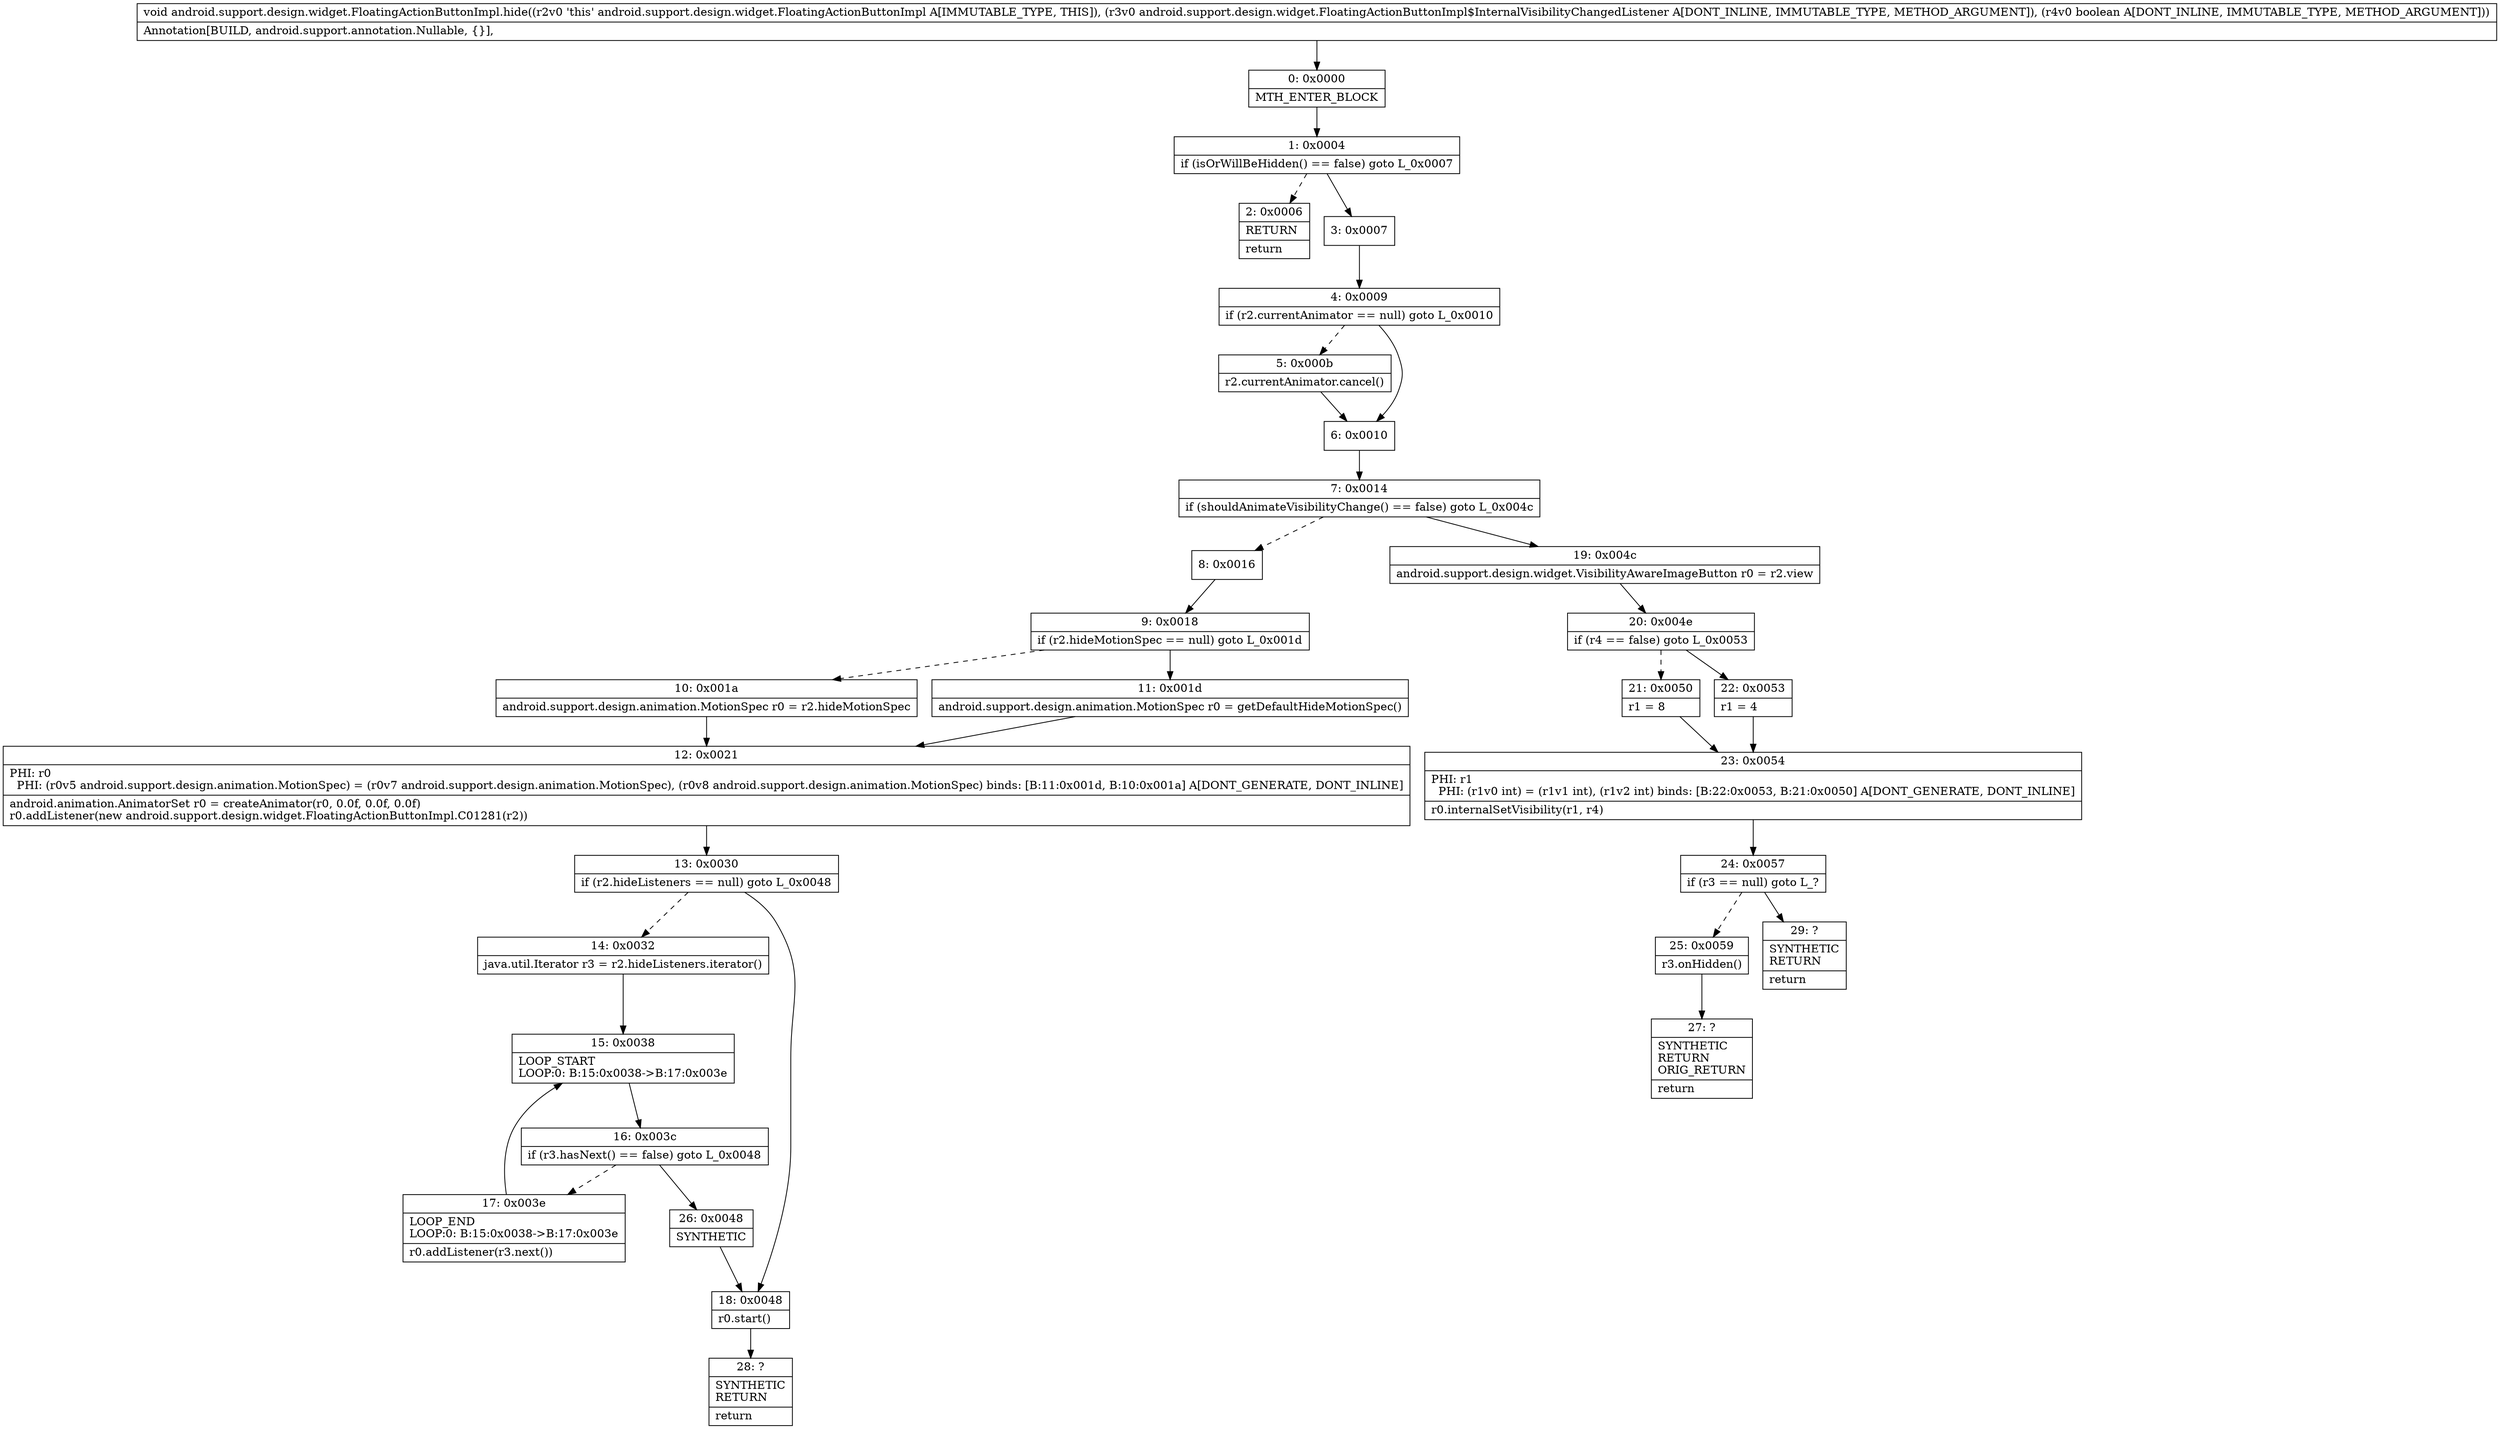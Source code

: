 digraph "CFG forandroid.support.design.widget.FloatingActionButtonImpl.hide(Landroid\/support\/design\/widget\/FloatingActionButtonImpl$InternalVisibilityChangedListener;Z)V" {
Node_0 [shape=record,label="{0\:\ 0x0000|MTH_ENTER_BLOCK\l}"];
Node_1 [shape=record,label="{1\:\ 0x0004|if (isOrWillBeHidden() == false) goto L_0x0007\l}"];
Node_2 [shape=record,label="{2\:\ 0x0006|RETURN\l|return\l}"];
Node_3 [shape=record,label="{3\:\ 0x0007}"];
Node_4 [shape=record,label="{4\:\ 0x0009|if (r2.currentAnimator == null) goto L_0x0010\l}"];
Node_5 [shape=record,label="{5\:\ 0x000b|r2.currentAnimator.cancel()\l}"];
Node_6 [shape=record,label="{6\:\ 0x0010}"];
Node_7 [shape=record,label="{7\:\ 0x0014|if (shouldAnimateVisibilityChange() == false) goto L_0x004c\l}"];
Node_8 [shape=record,label="{8\:\ 0x0016}"];
Node_9 [shape=record,label="{9\:\ 0x0018|if (r2.hideMotionSpec == null) goto L_0x001d\l}"];
Node_10 [shape=record,label="{10\:\ 0x001a|android.support.design.animation.MotionSpec r0 = r2.hideMotionSpec\l}"];
Node_11 [shape=record,label="{11\:\ 0x001d|android.support.design.animation.MotionSpec r0 = getDefaultHideMotionSpec()\l}"];
Node_12 [shape=record,label="{12\:\ 0x0021|PHI: r0 \l  PHI: (r0v5 android.support.design.animation.MotionSpec) = (r0v7 android.support.design.animation.MotionSpec), (r0v8 android.support.design.animation.MotionSpec) binds: [B:11:0x001d, B:10:0x001a] A[DONT_GENERATE, DONT_INLINE]\l|android.animation.AnimatorSet r0 = createAnimator(r0, 0.0f, 0.0f, 0.0f)\lr0.addListener(new android.support.design.widget.FloatingActionButtonImpl.C01281(r2))\l}"];
Node_13 [shape=record,label="{13\:\ 0x0030|if (r2.hideListeners == null) goto L_0x0048\l}"];
Node_14 [shape=record,label="{14\:\ 0x0032|java.util.Iterator r3 = r2.hideListeners.iterator()\l}"];
Node_15 [shape=record,label="{15\:\ 0x0038|LOOP_START\lLOOP:0: B:15:0x0038\-\>B:17:0x003e\l}"];
Node_16 [shape=record,label="{16\:\ 0x003c|if (r3.hasNext() == false) goto L_0x0048\l}"];
Node_17 [shape=record,label="{17\:\ 0x003e|LOOP_END\lLOOP:0: B:15:0x0038\-\>B:17:0x003e\l|r0.addListener(r3.next())\l}"];
Node_18 [shape=record,label="{18\:\ 0x0048|r0.start()\l}"];
Node_19 [shape=record,label="{19\:\ 0x004c|android.support.design.widget.VisibilityAwareImageButton r0 = r2.view\l}"];
Node_20 [shape=record,label="{20\:\ 0x004e|if (r4 == false) goto L_0x0053\l}"];
Node_21 [shape=record,label="{21\:\ 0x0050|r1 = 8\l}"];
Node_22 [shape=record,label="{22\:\ 0x0053|r1 = 4\l}"];
Node_23 [shape=record,label="{23\:\ 0x0054|PHI: r1 \l  PHI: (r1v0 int) = (r1v1 int), (r1v2 int) binds: [B:22:0x0053, B:21:0x0050] A[DONT_GENERATE, DONT_INLINE]\l|r0.internalSetVisibility(r1, r4)\l}"];
Node_24 [shape=record,label="{24\:\ 0x0057|if (r3 == null) goto L_?\l}"];
Node_25 [shape=record,label="{25\:\ 0x0059|r3.onHidden()\l}"];
Node_26 [shape=record,label="{26\:\ 0x0048|SYNTHETIC\l}"];
Node_27 [shape=record,label="{27\:\ ?|SYNTHETIC\lRETURN\lORIG_RETURN\l|return\l}"];
Node_28 [shape=record,label="{28\:\ ?|SYNTHETIC\lRETURN\l|return\l}"];
Node_29 [shape=record,label="{29\:\ ?|SYNTHETIC\lRETURN\l|return\l}"];
MethodNode[shape=record,label="{void android.support.design.widget.FloatingActionButtonImpl.hide((r2v0 'this' android.support.design.widget.FloatingActionButtonImpl A[IMMUTABLE_TYPE, THIS]), (r3v0 android.support.design.widget.FloatingActionButtonImpl$InternalVisibilityChangedListener A[DONT_INLINE, IMMUTABLE_TYPE, METHOD_ARGUMENT]), (r4v0 boolean A[DONT_INLINE, IMMUTABLE_TYPE, METHOD_ARGUMENT]))  | Annotation[BUILD, android.support.annotation.Nullable, \{\}], \l}"];
MethodNode -> Node_0;
Node_0 -> Node_1;
Node_1 -> Node_2[style=dashed];
Node_1 -> Node_3;
Node_3 -> Node_4;
Node_4 -> Node_5[style=dashed];
Node_4 -> Node_6;
Node_5 -> Node_6;
Node_6 -> Node_7;
Node_7 -> Node_8[style=dashed];
Node_7 -> Node_19;
Node_8 -> Node_9;
Node_9 -> Node_10[style=dashed];
Node_9 -> Node_11;
Node_10 -> Node_12;
Node_11 -> Node_12;
Node_12 -> Node_13;
Node_13 -> Node_14[style=dashed];
Node_13 -> Node_18;
Node_14 -> Node_15;
Node_15 -> Node_16;
Node_16 -> Node_17[style=dashed];
Node_16 -> Node_26;
Node_17 -> Node_15;
Node_18 -> Node_28;
Node_19 -> Node_20;
Node_20 -> Node_21[style=dashed];
Node_20 -> Node_22;
Node_21 -> Node_23;
Node_22 -> Node_23;
Node_23 -> Node_24;
Node_24 -> Node_25[style=dashed];
Node_24 -> Node_29;
Node_25 -> Node_27;
Node_26 -> Node_18;
}

